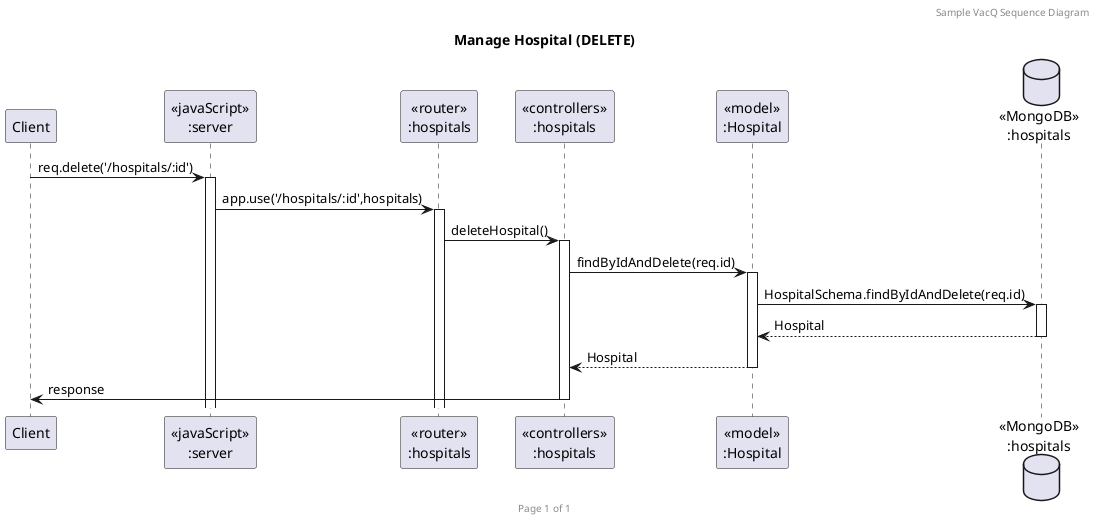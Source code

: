 @startuml Manage Hospital (DELETE)

header Sample VacQ Sequence Diagram
footer Page %page% of %lastpage%
title "Manage Hospital (DELETE)"

participant "Client" as client
participant "<<javaScript>>\n:server" as server
participant "<<router>>\n:hospitals" as routerHospitals
participant "<<controllers>>\n:hospitals" as controllersHospitals
participant "<<model>>\n:Hospital" as modelHospital
database "<<MongoDB>>\n:hospitals" as HospitalsDatabase

client->server ++:req.delete('/hospitals/:id')
server->routerHospitals ++:app.use('/hospitals/:id',hospitals)
routerHospitals -> controllersHospitals ++:deleteHospital()
controllersHospitals->modelHospital ++:findByIdAndDelete(req.id)
modelHospital ->HospitalsDatabase ++: HospitalSchema.findByIdAndDelete(req.id)
HospitalsDatabase --> modelHospital --: Hospital
controllersHospitals <-- modelHospital --:Hospital
controllersHospitals->client --:response

@enduml
